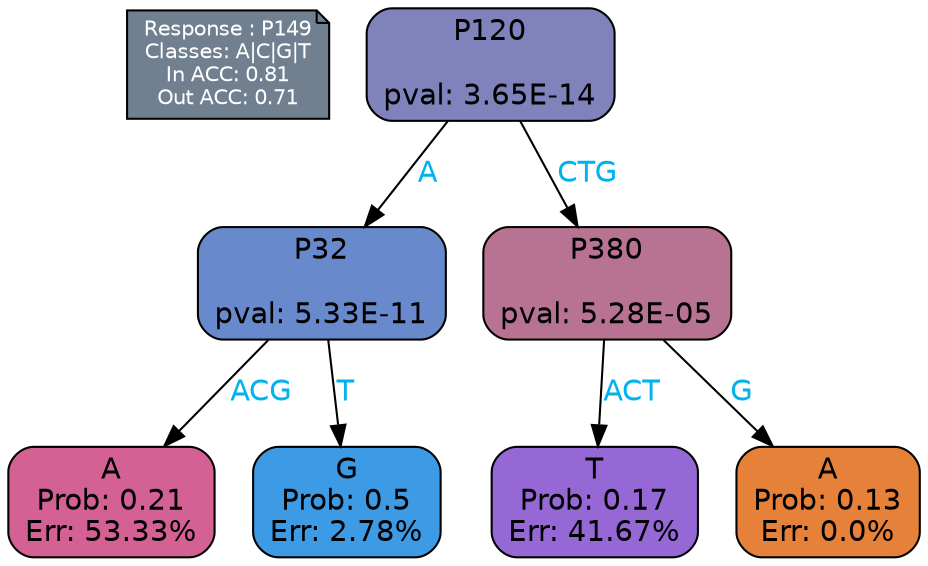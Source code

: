 digraph Tree {
node [shape=box, style="filled, rounded", color="black", fontname=helvetica] ;
graph [ranksep=equally, splines=polylines, bgcolor=transparent, dpi=600] ;
edge [fontname=helvetica] ;
LEGEND [label="Response : P149
Classes: A|C|G|T
In ACC: 0.81
Out ACC: 0.71
",shape=note,align=left,style=filled,fillcolor="slategray",fontcolor="white",fontsize=10];1 [label="P120

pval: 3.65E-14", fillcolor="#8082bc"] ;
2 [label="P32

pval: 5.33E-11", fillcolor="#6989cd"] ;
3 [label="A
Prob: 0.21
Err: 53.33%", fillcolor="#d36194"] ;
4 [label="G
Prob: 0.5
Err: 2.78%", fillcolor="#3d9ae5"] ;
5 [label="P380

pval: 5.28E-05", fillcolor="#b87393"] ;
6 [label="T
Prob: 0.17
Err: 41.67%", fillcolor="#9668d6"] ;
7 [label="A
Prob: 0.13
Err: 0.0%", fillcolor="#e58139"] ;
1 -> 2 [label="A",fontcolor=deepskyblue2] ;
1 -> 5 [label="CTG",fontcolor=deepskyblue2] ;
2 -> 3 [label="ACG",fontcolor=deepskyblue2] ;
2 -> 4 [label="T",fontcolor=deepskyblue2] ;
5 -> 6 [label="ACT",fontcolor=deepskyblue2] ;
5 -> 7 [label="G",fontcolor=deepskyblue2] ;
{rank = same; 3;4;6;7;}{rank = same; LEGEND;1;}}